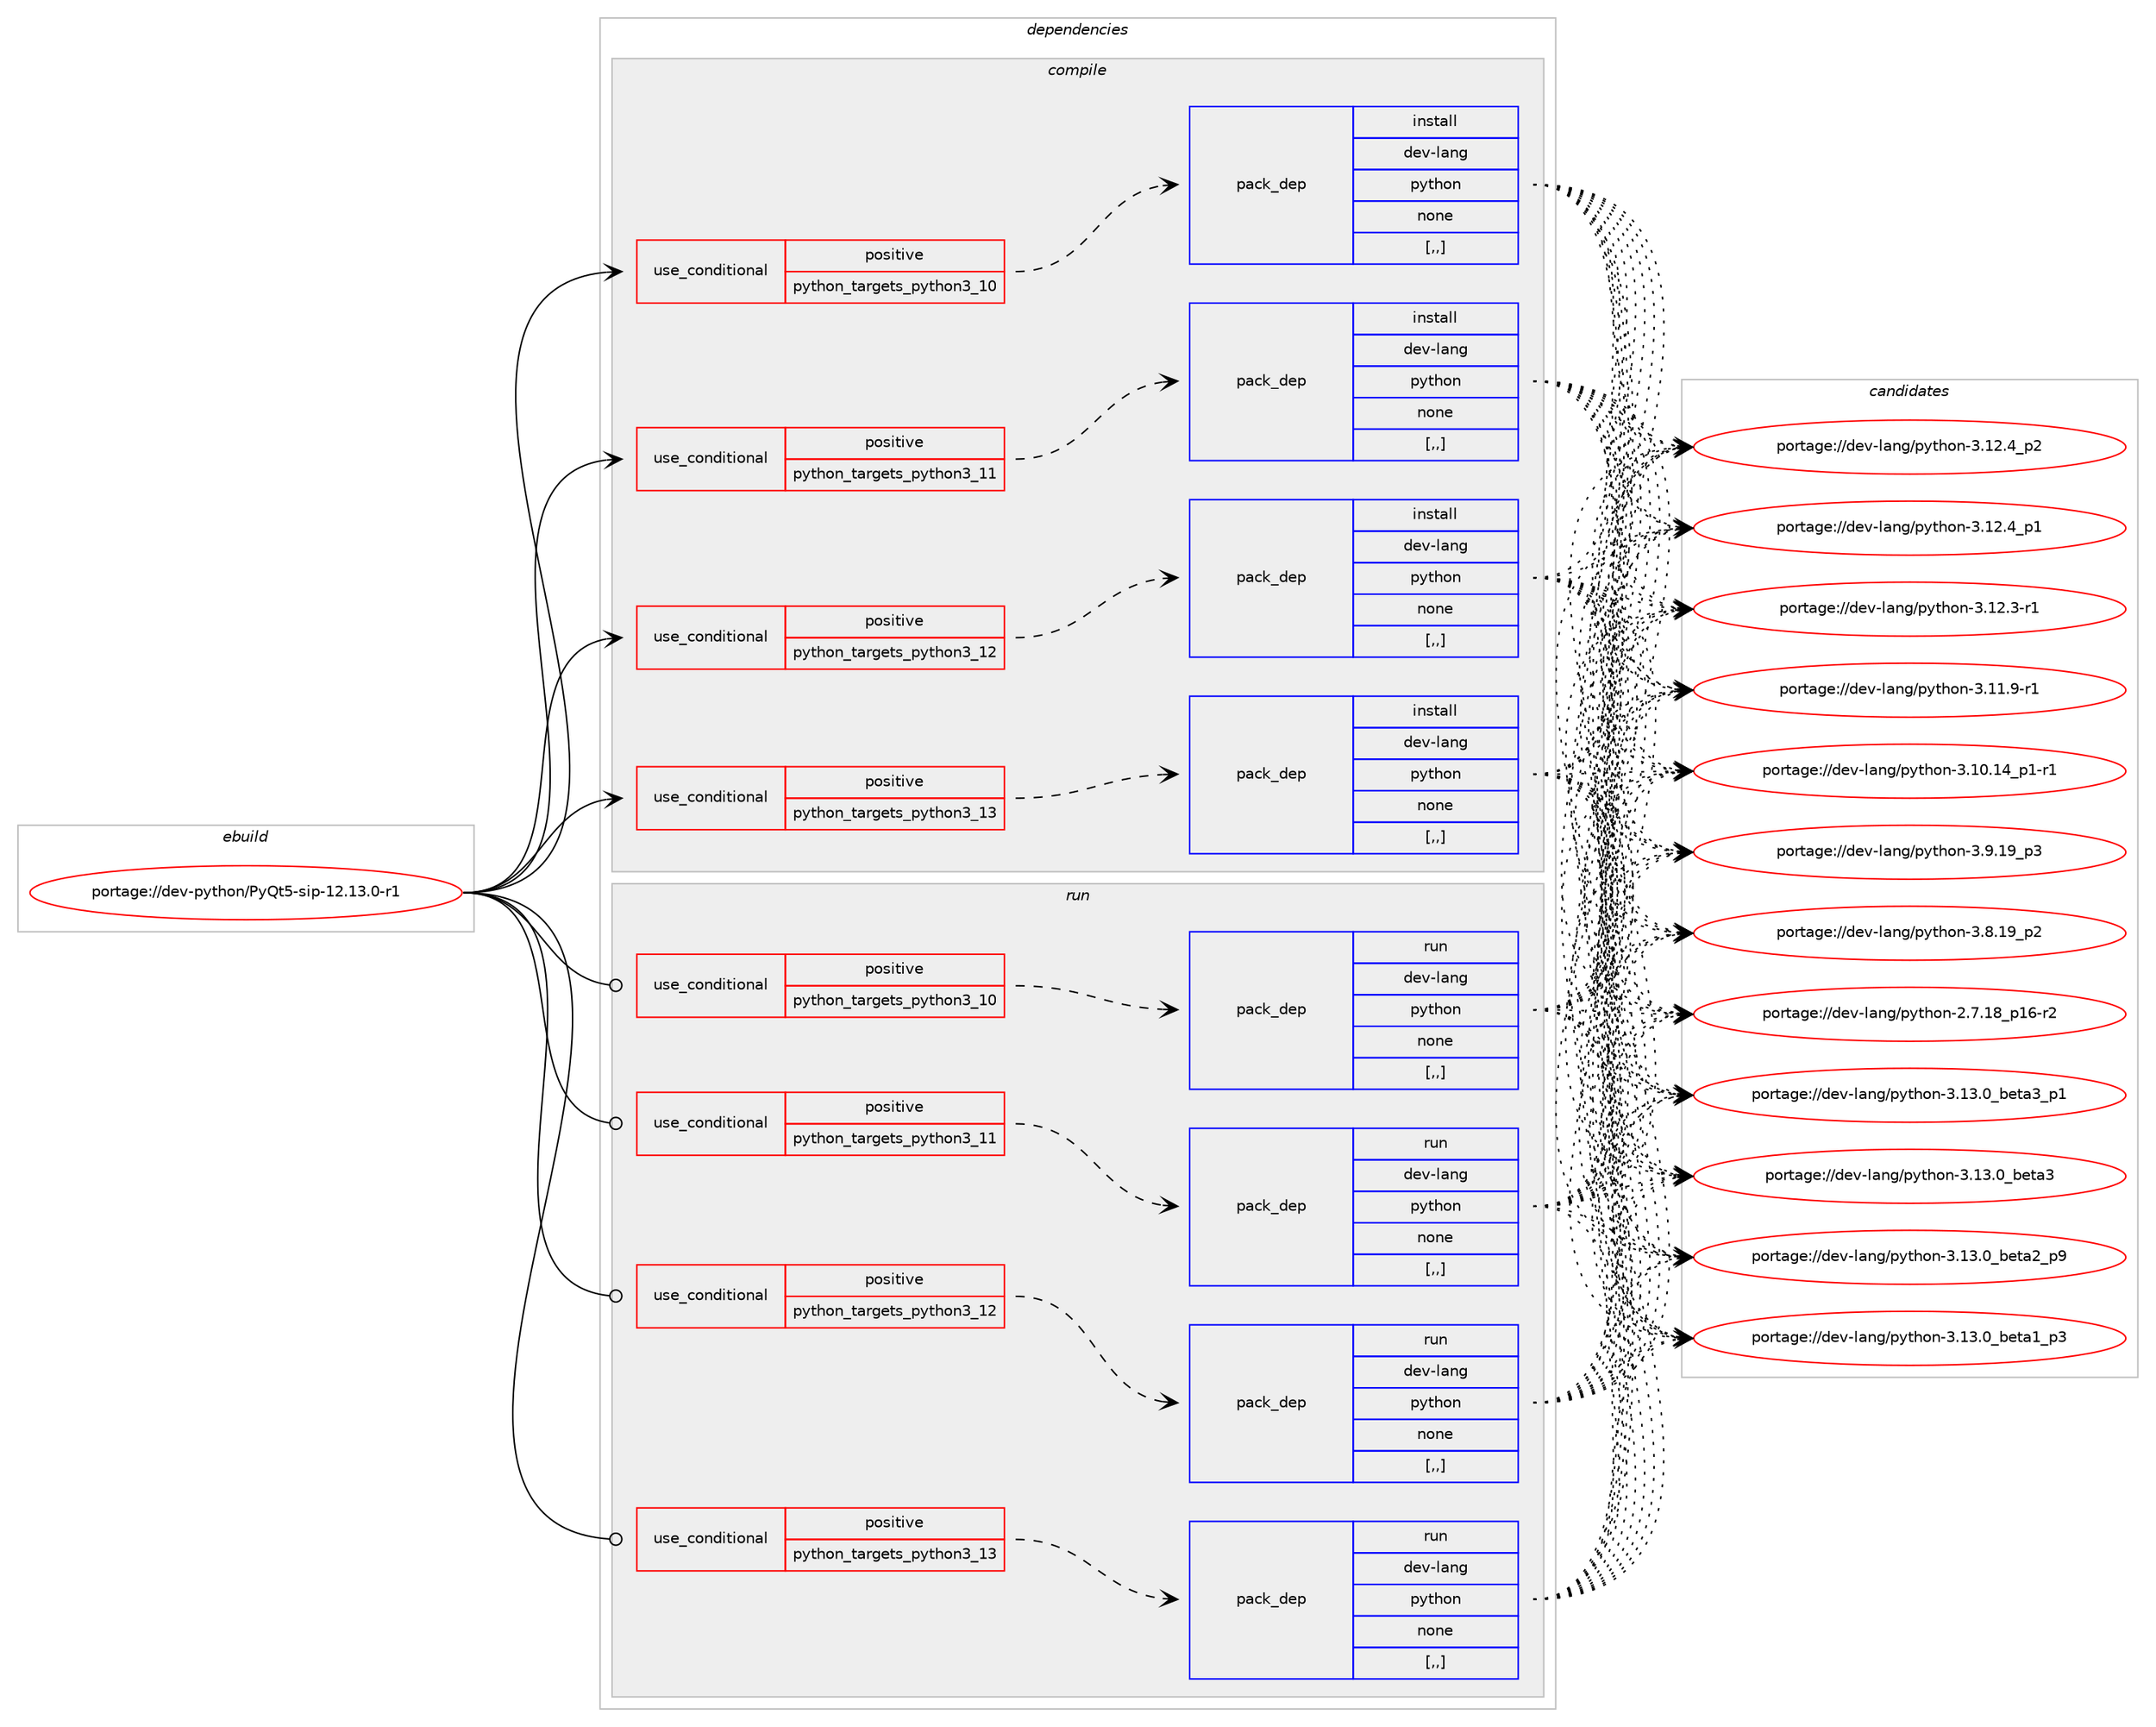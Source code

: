 digraph prolog {

# *************
# Graph options
# *************

newrank=true;
concentrate=true;
compound=true;
graph [rankdir=LR,fontname=Helvetica,fontsize=10,ranksep=1.5];#, ranksep=2.5, nodesep=0.2];
edge  [arrowhead=vee];
node  [fontname=Helvetica,fontsize=10];

# **********
# The ebuild
# **********

subgraph cluster_leftcol {
color=gray;
label=<<i>ebuild</i>>;
id [label="portage://dev-python/PyQt5-sip-12.13.0-r1", color=red, width=4, href="../dev-python/PyQt5-sip-12.13.0-r1.svg"];
}

# ****************
# The dependencies
# ****************

subgraph cluster_midcol {
color=gray;
label=<<i>dependencies</i>>;
subgraph cluster_compile {
fillcolor="#eeeeee";
style=filled;
label=<<i>compile</i>>;
subgraph cond30533 {
dependency140849 [label=<<TABLE BORDER="0" CELLBORDER="1" CELLSPACING="0" CELLPADDING="4"><TR><TD ROWSPAN="3" CELLPADDING="10">use_conditional</TD></TR><TR><TD>positive</TD></TR><TR><TD>python_targets_python3_10</TD></TR></TABLE>>, shape=none, color=red];
subgraph pack109074 {
dependency140850 [label=<<TABLE BORDER="0" CELLBORDER="1" CELLSPACING="0" CELLPADDING="4" WIDTH="220"><TR><TD ROWSPAN="6" CELLPADDING="30">pack_dep</TD></TR><TR><TD WIDTH="110">install</TD></TR><TR><TD>dev-lang</TD></TR><TR><TD>python</TD></TR><TR><TD>none</TD></TR><TR><TD>[,,]</TD></TR></TABLE>>, shape=none, color=blue];
}
dependency140849:e -> dependency140850:w [weight=20,style="dashed",arrowhead="vee"];
}
id:e -> dependency140849:w [weight=20,style="solid",arrowhead="vee"];
subgraph cond30534 {
dependency140851 [label=<<TABLE BORDER="0" CELLBORDER="1" CELLSPACING="0" CELLPADDING="4"><TR><TD ROWSPAN="3" CELLPADDING="10">use_conditional</TD></TR><TR><TD>positive</TD></TR><TR><TD>python_targets_python3_11</TD></TR></TABLE>>, shape=none, color=red];
subgraph pack109075 {
dependency140852 [label=<<TABLE BORDER="0" CELLBORDER="1" CELLSPACING="0" CELLPADDING="4" WIDTH="220"><TR><TD ROWSPAN="6" CELLPADDING="30">pack_dep</TD></TR><TR><TD WIDTH="110">install</TD></TR><TR><TD>dev-lang</TD></TR><TR><TD>python</TD></TR><TR><TD>none</TD></TR><TR><TD>[,,]</TD></TR></TABLE>>, shape=none, color=blue];
}
dependency140851:e -> dependency140852:w [weight=20,style="dashed",arrowhead="vee"];
}
id:e -> dependency140851:w [weight=20,style="solid",arrowhead="vee"];
subgraph cond30535 {
dependency140853 [label=<<TABLE BORDER="0" CELLBORDER="1" CELLSPACING="0" CELLPADDING="4"><TR><TD ROWSPAN="3" CELLPADDING="10">use_conditional</TD></TR><TR><TD>positive</TD></TR><TR><TD>python_targets_python3_12</TD></TR></TABLE>>, shape=none, color=red];
subgraph pack109076 {
dependency140854 [label=<<TABLE BORDER="0" CELLBORDER="1" CELLSPACING="0" CELLPADDING="4" WIDTH="220"><TR><TD ROWSPAN="6" CELLPADDING="30">pack_dep</TD></TR><TR><TD WIDTH="110">install</TD></TR><TR><TD>dev-lang</TD></TR><TR><TD>python</TD></TR><TR><TD>none</TD></TR><TR><TD>[,,]</TD></TR></TABLE>>, shape=none, color=blue];
}
dependency140853:e -> dependency140854:w [weight=20,style="dashed",arrowhead="vee"];
}
id:e -> dependency140853:w [weight=20,style="solid",arrowhead="vee"];
subgraph cond30536 {
dependency140855 [label=<<TABLE BORDER="0" CELLBORDER="1" CELLSPACING="0" CELLPADDING="4"><TR><TD ROWSPAN="3" CELLPADDING="10">use_conditional</TD></TR><TR><TD>positive</TD></TR><TR><TD>python_targets_python3_13</TD></TR></TABLE>>, shape=none, color=red];
subgraph pack109077 {
dependency140856 [label=<<TABLE BORDER="0" CELLBORDER="1" CELLSPACING="0" CELLPADDING="4" WIDTH="220"><TR><TD ROWSPAN="6" CELLPADDING="30">pack_dep</TD></TR><TR><TD WIDTH="110">install</TD></TR><TR><TD>dev-lang</TD></TR><TR><TD>python</TD></TR><TR><TD>none</TD></TR><TR><TD>[,,]</TD></TR></TABLE>>, shape=none, color=blue];
}
dependency140855:e -> dependency140856:w [weight=20,style="dashed",arrowhead="vee"];
}
id:e -> dependency140855:w [weight=20,style="solid",arrowhead="vee"];
}
subgraph cluster_compileandrun {
fillcolor="#eeeeee";
style=filled;
label=<<i>compile and run</i>>;
}
subgraph cluster_run {
fillcolor="#eeeeee";
style=filled;
label=<<i>run</i>>;
subgraph cond30537 {
dependency140857 [label=<<TABLE BORDER="0" CELLBORDER="1" CELLSPACING="0" CELLPADDING="4"><TR><TD ROWSPAN="3" CELLPADDING="10">use_conditional</TD></TR><TR><TD>positive</TD></TR><TR><TD>python_targets_python3_10</TD></TR></TABLE>>, shape=none, color=red];
subgraph pack109078 {
dependency140858 [label=<<TABLE BORDER="0" CELLBORDER="1" CELLSPACING="0" CELLPADDING="4" WIDTH="220"><TR><TD ROWSPAN="6" CELLPADDING="30">pack_dep</TD></TR><TR><TD WIDTH="110">run</TD></TR><TR><TD>dev-lang</TD></TR><TR><TD>python</TD></TR><TR><TD>none</TD></TR><TR><TD>[,,]</TD></TR></TABLE>>, shape=none, color=blue];
}
dependency140857:e -> dependency140858:w [weight=20,style="dashed",arrowhead="vee"];
}
id:e -> dependency140857:w [weight=20,style="solid",arrowhead="odot"];
subgraph cond30538 {
dependency140859 [label=<<TABLE BORDER="0" CELLBORDER="1" CELLSPACING="0" CELLPADDING="4"><TR><TD ROWSPAN="3" CELLPADDING="10">use_conditional</TD></TR><TR><TD>positive</TD></TR><TR><TD>python_targets_python3_11</TD></TR></TABLE>>, shape=none, color=red];
subgraph pack109079 {
dependency140860 [label=<<TABLE BORDER="0" CELLBORDER="1" CELLSPACING="0" CELLPADDING="4" WIDTH="220"><TR><TD ROWSPAN="6" CELLPADDING="30">pack_dep</TD></TR><TR><TD WIDTH="110">run</TD></TR><TR><TD>dev-lang</TD></TR><TR><TD>python</TD></TR><TR><TD>none</TD></TR><TR><TD>[,,]</TD></TR></TABLE>>, shape=none, color=blue];
}
dependency140859:e -> dependency140860:w [weight=20,style="dashed",arrowhead="vee"];
}
id:e -> dependency140859:w [weight=20,style="solid",arrowhead="odot"];
subgraph cond30539 {
dependency140861 [label=<<TABLE BORDER="0" CELLBORDER="1" CELLSPACING="0" CELLPADDING="4"><TR><TD ROWSPAN="3" CELLPADDING="10">use_conditional</TD></TR><TR><TD>positive</TD></TR><TR><TD>python_targets_python3_12</TD></TR></TABLE>>, shape=none, color=red];
subgraph pack109080 {
dependency140862 [label=<<TABLE BORDER="0" CELLBORDER="1" CELLSPACING="0" CELLPADDING="4" WIDTH="220"><TR><TD ROWSPAN="6" CELLPADDING="30">pack_dep</TD></TR><TR><TD WIDTH="110">run</TD></TR><TR><TD>dev-lang</TD></TR><TR><TD>python</TD></TR><TR><TD>none</TD></TR><TR><TD>[,,]</TD></TR></TABLE>>, shape=none, color=blue];
}
dependency140861:e -> dependency140862:w [weight=20,style="dashed",arrowhead="vee"];
}
id:e -> dependency140861:w [weight=20,style="solid",arrowhead="odot"];
subgraph cond30540 {
dependency140863 [label=<<TABLE BORDER="0" CELLBORDER="1" CELLSPACING="0" CELLPADDING="4"><TR><TD ROWSPAN="3" CELLPADDING="10">use_conditional</TD></TR><TR><TD>positive</TD></TR><TR><TD>python_targets_python3_13</TD></TR></TABLE>>, shape=none, color=red];
subgraph pack109081 {
dependency140864 [label=<<TABLE BORDER="0" CELLBORDER="1" CELLSPACING="0" CELLPADDING="4" WIDTH="220"><TR><TD ROWSPAN="6" CELLPADDING="30">pack_dep</TD></TR><TR><TD WIDTH="110">run</TD></TR><TR><TD>dev-lang</TD></TR><TR><TD>python</TD></TR><TR><TD>none</TD></TR><TR><TD>[,,]</TD></TR></TABLE>>, shape=none, color=blue];
}
dependency140863:e -> dependency140864:w [weight=20,style="dashed",arrowhead="vee"];
}
id:e -> dependency140863:w [weight=20,style="solid",arrowhead="odot"];
}
}

# **************
# The candidates
# **************

subgraph cluster_choices {
rank=same;
color=gray;
label=<<i>candidates</i>>;

subgraph choice109074 {
color=black;
nodesep=1;
choice10010111845108971101034711212111610411111045514649514648959810111697519511249 [label="portage://dev-lang/python-3.13.0_beta3_p1", color=red, width=4,href="../dev-lang/python-3.13.0_beta3_p1.svg"];
choice1001011184510897110103471121211161041111104551464951464895981011169751 [label="portage://dev-lang/python-3.13.0_beta3", color=red, width=4,href="../dev-lang/python-3.13.0_beta3.svg"];
choice10010111845108971101034711212111610411111045514649514648959810111697509511257 [label="portage://dev-lang/python-3.13.0_beta2_p9", color=red, width=4,href="../dev-lang/python-3.13.0_beta2_p9.svg"];
choice10010111845108971101034711212111610411111045514649514648959810111697499511251 [label="portage://dev-lang/python-3.13.0_beta1_p3", color=red, width=4,href="../dev-lang/python-3.13.0_beta1_p3.svg"];
choice100101118451089711010347112121116104111110455146495046529511250 [label="portage://dev-lang/python-3.12.4_p2", color=red, width=4,href="../dev-lang/python-3.12.4_p2.svg"];
choice100101118451089711010347112121116104111110455146495046529511249 [label="portage://dev-lang/python-3.12.4_p1", color=red, width=4,href="../dev-lang/python-3.12.4_p1.svg"];
choice100101118451089711010347112121116104111110455146495046514511449 [label="portage://dev-lang/python-3.12.3-r1", color=red, width=4,href="../dev-lang/python-3.12.3-r1.svg"];
choice100101118451089711010347112121116104111110455146494946574511449 [label="portage://dev-lang/python-3.11.9-r1", color=red, width=4,href="../dev-lang/python-3.11.9-r1.svg"];
choice100101118451089711010347112121116104111110455146494846495295112494511449 [label="portage://dev-lang/python-3.10.14_p1-r1", color=red, width=4,href="../dev-lang/python-3.10.14_p1-r1.svg"];
choice100101118451089711010347112121116104111110455146574649579511251 [label="portage://dev-lang/python-3.9.19_p3", color=red, width=4,href="../dev-lang/python-3.9.19_p3.svg"];
choice100101118451089711010347112121116104111110455146564649579511250 [label="portage://dev-lang/python-3.8.19_p2", color=red, width=4,href="../dev-lang/python-3.8.19_p2.svg"];
choice100101118451089711010347112121116104111110455046554649569511249544511450 [label="portage://dev-lang/python-2.7.18_p16-r2", color=red, width=4,href="../dev-lang/python-2.7.18_p16-r2.svg"];
dependency140850:e -> choice10010111845108971101034711212111610411111045514649514648959810111697519511249:w [style=dotted,weight="100"];
dependency140850:e -> choice1001011184510897110103471121211161041111104551464951464895981011169751:w [style=dotted,weight="100"];
dependency140850:e -> choice10010111845108971101034711212111610411111045514649514648959810111697509511257:w [style=dotted,weight="100"];
dependency140850:e -> choice10010111845108971101034711212111610411111045514649514648959810111697499511251:w [style=dotted,weight="100"];
dependency140850:e -> choice100101118451089711010347112121116104111110455146495046529511250:w [style=dotted,weight="100"];
dependency140850:e -> choice100101118451089711010347112121116104111110455146495046529511249:w [style=dotted,weight="100"];
dependency140850:e -> choice100101118451089711010347112121116104111110455146495046514511449:w [style=dotted,weight="100"];
dependency140850:e -> choice100101118451089711010347112121116104111110455146494946574511449:w [style=dotted,weight="100"];
dependency140850:e -> choice100101118451089711010347112121116104111110455146494846495295112494511449:w [style=dotted,weight="100"];
dependency140850:e -> choice100101118451089711010347112121116104111110455146574649579511251:w [style=dotted,weight="100"];
dependency140850:e -> choice100101118451089711010347112121116104111110455146564649579511250:w [style=dotted,weight="100"];
dependency140850:e -> choice100101118451089711010347112121116104111110455046554649569511249544511450:w [style=dotted,weight="100"];
}
subgraph choice109075 {
color=black;
nodesep=1;
choice10010111845108971101034711212111610411111045514649514648959810111697519511249 [label="portage://dev-lang/python-3.13.0_beta3_p1", color=red, width=4,href="../dev-lang/python-3.13.0_beta3_p1.svg"];
choice1001011184510897110103471121211161041111104551464951464895981011169751 [label="portage://dev-lang/python-3.13.0_beta3", color=red, width=4,href="../dev-lang/python-3.13.0_beta3.svg"];
choice10010111845108971101034711212111610411111045514649514648959810111697509511257 [label="portage://dev-lang/python-3.13.0_beta2_p9", color=red, width=4,href="../dev-lang/python-3.13.0_beta2_p9.svg"];
choice10010111845108971101034711212111610411111045514649514648959810111697499511251 [label="portage://dev-lang/python-3.13.0_beta1_p3", color=red, width=4,href="../dev-lang/python-3.13.0_beta1_p3.svg"];
choice100101118451089711010347112121116104111110455146495046529511250 [label="portage://dev-lang/python-3.12.4_p2", color=red, width=4,href="../dev-lang/python-3.12.4_p2.svg"];
choice100101118451089711010347112121116104111110455146495046529511249 [label="portage://dev-lang/python-3.12.4_p1", color=red, width=4,href="../dev-lang/python-3.12.4_p1.svg"];
choice100101118451089711010347112121116104111110455146495046514511449 [label="portage://dev-lang/python-3.12.3-r1", color=red, width=4,href="../dev-lang/python-3.12.3-r1.svg"];
choice100101118451089711010347112121116104111110455146494946574511449 [label="portage://dev-lang/python-3.11.9-r1", color=red, width=4,href="../dev-lang/python-3.11.9-r1.svg"];
choice100101118451089711010347112121116104111110455146494846495295112494511449 [label="portage://dev-lang/python-3.10.14_p1-r1", color=red, width=4,href="../dev-lang/python-3.10.14_p1-r1.svg"];
choice100101118451089711010347112121116104111110455146574649579511251 [label="portage://dev-lang/python-3.9.19_p3", color=red, width=4,href="../dev-lang/python-3.9.19_p3.svg"];
choice100101118451089711010347112121116104111110455146564649579511250 [label="portage://dev-lang/python-3.8.19_p2", color=red, width=4,href="../dev-lang/python-3.8.19_p2.svg"];
choice100101118451089711010347112121116104111110455046554649569511249544511450 [label="portage://dev-lang/python-2.7.18_p16-r2", color=red, width=4,href="../dev-lang/python-2.7.18_p16-r2.svg"];
dependency140852:e -> choice10010111845108971101034711212111610411111045514649514648959810111697519511249:w [style=dotted,weight="100"];
dependency140852:e -> choice1001011184510897110103471121211161041111104551464951464895981011169751:w [style=dotted,weight="100"];
dependency140852:e -> choice10010111845108971101034711212111610411111045514649514648959810111697509511257:w [style=dotted,weight="100"];
dependency140852:e -> choice10010111845108971101034711212111610411111045514649514648959810111697499511251:w [style=dotted,weight="100"];
dependency140852:e -> choice100101118451089711010347112121116104111110455146495046529511250:w [style=dotted,weight="100"];
dependency140852:e -> choice100101118451089711010347112121116104111110455146495046529511249:w [style=dotted,weight="100"];
dependency140852:e -> choice100101118451089711010347112121116104111110455146495046514511449:w [style=dotted,weight="100"];
dependency140852:e -> choice100101118451089711010347112121116104111110455146494946574511449:w [style=dotted,weight="100"];
dependency140852:e -> choice100101118451089711010347112121116104111110455146494846495295112494511449:w [style=dotted,weight="100"];
dependency140852:e -> choice100101118451089711010347112121116104111110455146574649579511251:w [style=dotted,weight="100"];
dependency140852:e -> choice100101118451089711010347112121116104111110455146564649579511250:w [style=dotted,weight="100"];
dependency140852:e -> choice100101118451089711010347112121116104111110455046554649569511249544511450:w [style=dotted,weight="100"];
}
subgraph choice109076 {
color=black;
nodesep=1;
choice10010111845108971101034711212111610411111045514649514648959810111697519511249 [label="portage://dev-lang/python-3.13.0_beta3_p1", color=red, width=4,href="../dev-lang/python-3.13.0_beta3_p1.svg"];
choice1001011184510897110103471121211161041111104551464951464895981011169751 [label="portage://dev-lang/python-3.13.0_beta3", color=red, width=4,href="../dev-lang/python-3.13.0_beta3.svg"];
choice10010111845108971101034711212111610411111045514649514648959810111697509511257 [label="portage://dev-lang/python-3.13.0_beta2_p9", color=red, width=4,href="../dev-lang/python-3.13.0_beta2_p9.svg"];
choice10010111845108971101034711212111610411111045514649514648959810111697499511251 [label="portage://dev-lang/python-3.13.0_beta1_p3", color=red, width=4,href="../dev-lang/python-3.13.0_beta1_p3.svg"];
choice100101118451089711010347112121116104111110455146495046529511250 [label="portage://dev-lang/python-3.12.4_p2", color=red, width=4,href="../dev-lang/python-3.12.4_p2.svg"];
choice100101118451089711010347112121116104111110455146495046529511249 [label="portage://dev-lang/python-3.12.4_p1", color=red, width=4,href="../dev-lang/python-3.12.4_p1.svg"];
choice100101118451089711010347112121116104111110455146495046514511449 [label="portage://dev-lang/python-3.12.3-r1", color=red, width=4,href="../dev-lang/python-3.12.3-r1.svg"];
choice100101118451089711010347112121116104111110455146494946574511449 [label="portage://dev-lang/python-3.11.9-r1", color=red, width=4,href="../dev-lang/python-3.11.9-r1.svg"];
choice100101118451089711010347112121116104111110455146494846495295112494511449 [label="portage://dev-lang/python-3.10.14_p1-r1", color=red, width=4,href="../dev-lang/python-3.10.14_p1-r1.svg"];
choice100101118451089711010347112121116104111110455146574649579511251 [label="portage://dev-lang/python-3.9.19_p3", color=red, width=4,href="../dev-lang/python-3.9.19_p3.svg"];
choice100101118451089711010347112121116104111110455146564649579511250 [label="portage://dev-lang/python-3.8.19_p2", color=red, width=4,href="../dev-lang/python-3.8.19_p2.svg"];
choice100101118451089711010347112121116104111110455046554649569511249544511450 [label="portage://dev-lang/python-2.7.18_p16-r2", color=red, width=4,href="../dev-lang/python-2.7.18_p16-r2.svg"];
dependency140854:e -> choice10010111845108971101034711212111610411111045514649514648959810111697519511249:w [style=dotted,weight="100"];
dependency140854:e -> choice1001011184510897110103471121211161041111104551464951464895981011169751:w [style=dotted,weight="100"];
dependency140854:e -> choice10010111845108971101034711212111610411111045514649514648959810111697509511257:w [style=dotted,weight="100"];
dependency140854:e -> choice10010111845108971101034711212111610411111045514649514648959810111697499511251:w [style=dotted,weight="100"];
dependency140854:e -> choice100101118451089711010347112121116104111110455146495046529511250:w [style=dotted,weight="100"];
dependency140854:e -> choice100101118451089711010347112121116104111110455146495046529511249:w [style=dotted,weight="100"];
dependency140854:e -> choice100101118451089711010347112121116104111110455146495046514511449:w [style=dotted,weight="100"];
dependency140854:e -> choice100101118451089711010347112121116104111110455146494946574511449:w [style=dotted,weight="100"];
dependency140854:e -> choice100101118451089711010347112121116104111110455146494846495295112494511449:w [style=dotted,weight="100"];
dependency140854:e -> choice100101118451089711010347112121116104111110455146574649579511251:w [style=dotted,weight="100"];
dependency140854:e -> choice100101118451089711010347112121116104111110455146564649579511250:w [style=dotted,weight="100"];
dependency140854:e -> choice100101118451089711010347112121116104111110455046554649569511249544511450:w [style=dotted,weight="100"];
}
subgraph choice109077 {
color=black;
nodesep=1;
choice10010111845108971101034711212111610411111045514649514648959810111697519511249 [label="portage://dev-lang/python-3.13.0_beta3_p1", color=red, width=4,href="../dev-lang/python-3.13.0_beta3_p1.svg"];
choice1001011184510897110103471121211161041111104551464951464895981011169751 [label="portage://dev-lang/python-3.13.0_beta3", color=red, width=4,href="../dev-lang/python-3.13.0_beta3.svg"];
choice10010111845108971101034711212111610411111045514649514648959810111697509511257 [label="portage://dev-lang/python-3.13.0_beta2_p9", color=red, width=4,href="../dev-lang/python-3.13.0_beta2_p9.svg"];
choice10010111845108971101034711212111610411111045514649514648959810111697499511251 [label="portage://dev-lang/python-3.13.0_beta1_p3", color=red, width=4,href="../dev-lang/python-3.13.0_beta1_p3.svg"];
choice100101118451089711010347112121116104111110455146495046529511250 [label="portage://dev-lang/python-3.12.4_p2", color=red, width=4,href="../dev-lang/python-3.12.4_p2.svg"];
choice100101118451089711010347112121116104111110455146495046529511249 [label="portage://dev-lang/python-3.12.4_p1", color=red, width=4,href="../dev-lang/python-3.12.4_p1.svg"];
choice100101118451089711010347112121116104111110455146495046514511449 [label="portage://dev-lang/python-3.12.3-r1", color=red, width=4,href="../dev-lang/python-3.12.3-r1.svg"];
choice100101118451089711010347112121116104111110455146494946574511449 [label="portage://dev-lang/python-3.11.9-r1", color=red, width=4,href="../dev-lang/python-3.11.9-r1.svg"];
choice100101118451089711010347112121116104111110455146494846495295112494511449 [label="portage://dev-lang/python-3.10.14_p1-r1", color=red, width=4,href="../dev-lang/python-3.10.14_p1-r1.svg"];
choice100101118451089711010347112121116104111110455146574649579511251 [label="portage://dev-lang/python-3.9.19_p3", color=red, width=4,href="../dev-lang/python-3.9.19_p3.svg"];
choice100101118451089711010347112121116104111110455146564649579511250 [label="portage://dev-lang/python-3.8.19_p2", color=red, width=4,href="../dev-lang/python-3.8.19_p2.svg"];
choice100101118451089711010347112121116104111110455046554649569511249544511450 [label="portage://dev-lang/python-2.7.18_p16-r2", color=red, width=4,href="../dev-lang/python-2.7.18_p16-r2.svg"];
dependency140856:e -> choice10010111845108971101034711212111610411111045514649514648959810111697519511249:w [style=dotted,weight="100"];
dependency140856:e -> choice1001011184510897110103471121211161041111104551464951464895981011169751:w [style=dotted,weight="100"];
dependency140856:e -> choice10010111845108971101034711212111610411111045514649514648959810111697509511257:w [style=dotted,weight="100"];
dependency140856:e -> choice10010111845108971101034711212111610411111045514649514648959810111697499511251:w [style=dotted,weight="100"];
dependency140856:e -> choice100101118451089711010347112121116104111110455146495046529511250:w [style=dotted,weight="100"];
dependency140856:e -> choice100101118451089711010347112121116104111110455146495046529511249:w [style=dotted,weight="100"];
dependency140856:e -> choice100101118451089711010347112121116104111110455146495046514511449:w [style=dotted,weight="100"];
dependency140856:e -> choice100101118451089711010347112121116104111110455146494946574511449:w [style=dotted,weight="100"];
dependency140856:e -> choice100101118451089711010347112121116104111110455146494846495295112494511449:w [style=dotted,weight="100"];
dependency140856:e -> choice100101118451089711010347112121116104111110455146574649579511251:w [style=dotted,weight="100"];
dependency140856:e -> choice100101118451089711010347112121116104111110455146564649579511250:w [style=dotted,weight="100"];
dependency140856:e -> choice100101118451089711010347112121116104111110455046554649569511249544511450:w [style=dotted,weight="100"];
}
subgraph choice109078 {
color=black;
nodesep=1;
choice10010111845108971101034711212111610411111045514649514648959810111697519511249 [label="portage://dev-lang/python-3.13.0_beta3_p1", color=red, width=4,href="../dev-lang/python-3.13.0_beta3_p1.svg"];
choice1001011184510897110103471121211161041111104551464951464895981011169751 [label="portage://dev-lang/python-3.13.0_beta3", color=red, width=4,href="../dev-lang/python-3.13.0_beta3.svg"];
choice10010111845108971101034711212111610411111045514649514648959810111697509511257 [label="portage://dev-lang/python-3.13.0_beta2_p9", color=red, width=4,href="../dev-lang/python-3.13.0_beta2_p9.svg"];
choice10010111845108971101034711212111610411111045514649514648959810111697499511251 [label="portage://dev-lang/python-3.13.0_beta1_p3", color=red, width=4,href="../dev-lang/python-3.13.0_beta1_p3.svg"];
choice100101118451089711010347112121116104111110455146495046529511250 [label="portage://dev-lang/python-3.12.4_p2", color=red, width=4,href="../dev-lang/python-3.12.4_p2.svg"];
choice100101118451089711010347112121116104111110455146495046529511249 [label="portage://dev-lang/python-3.12.4_p1", color=red, width=4,href="../dev-lang/python-3.12.4_p1.svg"];
choice100101118451089711010347112121116104111110455146495046514511449 [label="portage://dev-lang/python-3.12.3-r1", color=red, width=4,href="../dev-lang/python-3.12.3-r1.svg"];
choice100101118451089711010347112121116104111110455146494946574511449 [label="portage://dev-lang/python-3.11.9-r1", color=red, width=4,href="../dev-lang/python-3.11.9-r1.svg"];
choice100101118451089711010347112121116104111110455146494846495295112494511449 [label="portage://dev-lang/python-3.10.14_p1-r1", color=red, width=4,href="../dev-lang/python-3.10.14_p1-r1.svg"];
choice100101118451089711010347112121116104111110455146574649579511251 [label="portage://dev-lang/python-3.9.19_p3", color=red, width=4,href="../dev-lang/python-3.9.19_p3.svg"];
choice100101118451089711010347112121116104111110455146564649579511250 [label="portage://dev-lang/python-3.8.19_p2", color=red, width=4,href="../dev-lang/python-3.8.19_p2.svg"];
choice100101118451089711010347112121116104111110455046554649569511249544511450 [label="portage://dev-lang/python-2.7.18_p16-r2", color=red, width=4,href="../dev-lang/python-2.7.18_p16-r2.svg"];
dependency140858:e -> choice10010111845108971101034711212111610411111045514649514648959810111697519511249:w [style=dotted,weight="100"];
dependency140858:e -> choice1001011184510897110103471121211161041111104551464951464895981011169751:w [style=dotted,weight="100"];
dependency140858:e -> choice10010111845108971101034711212111610411111045514649514648959810111697509511257:w [style=dotted,weight="100"];
dependency140858:e -> choice10010111845108971101034711212111610411111045514649514648959810111697499511251:w [style=dotted,weight="100"];
dependency140858:e -> choice100101118451089711010347112121116104111110455146495046529511250:w [style=dotted,weight="100"];
dependency140858:e -> choice100101118451089711010347112121116104111110455146495046529511249:w [style=dotted,weight="100"];
dependency140858:e -> choice100101118451089711010347112121116104111110455146495046514511449:w [style=dotted,weight="100"];
dependency140858:e -> choice100101118451089711010347112121116104111110455146494946574511449:w [style=dotted,weight="100"];
dependency140858:e -> choice100101118451089711010347112121116104111110455146494846495295112494511449:w [style=dotted,weight="100"];
dependency140858:e -> choice100101118451089711010347112121116104111110455146574649579511251:w [style=dotted,weight="100"];
dependency140858:e -> choice100101118451089711010347112121116104111110455146564649579511250:w [style=dotted,weight="100"];
dependency140858:e -> choice100101118451089711010347112121116104111110455046554649569511249544511450:w [style=dotted,weight="100"];
}
subgraph choice109079 {
color=black;
nodesep=1;
choice10010111845108971101034711212111610411111045514649514648959810111697519511249 [label="portage://dev-lang/python-3.13.0_beta3_p1", color=red, width=4,href="../dev-lang/python-3.13.0_beta3_p1.svg"];
choice1001011184510897110103471121211161041111104551464951464895981011169751 [label="portage://dev-lang/python-3.13.0_beta3", color=red, width=4,href="../dev-lang/python-3.13.0_beta3.svg"];
choice10010111845108971101034711212111610411111045514649514648959810111697509511257 [label="portage://dev-lang/python-3.13.0_beta2_p9", color=red, width=4,href="../dev-lang/python-3.13.0_beta2_p9.svg"];
choice10010111845108971101034711212111610411111045514649514648959810111697499511251 [label="portage://dev-lang/python-3.13.0_beta1_p3", color=red, width=4,href="../dev-lang/python-3.13.0_beta1_p3.svg"];
choice100101118451089711010347112121116104111110455146495046529511250 [label="portage://dev-lang/python-3.12.4_p2", color=red, width=4,href="../dev-lang/python-3.12.4_p2.svg"];
choice100101118451089711010347112121116104111110455146495046529511249 [label="portage://dev-lang/python-3.12.4_p1", color=red, width=4,href="../dev-lang/python-3.12.4_p1.svg"];
choice100101118451089711010347112121116104111110455146495046514511449 [label="portage://dev-lang/python-3.12.3-r1", color=red, width=4,href="../dev-lang/python-3.12.3-r1.svg"];
choice100101118451089711010347112121116104111110455146494946574511449 [label="portage://dev-lang/python-3.11.9-r1", color=red, width=4,href="../dev-lang/python-3.11.9-r1.svg"];
choice100101118451089711010347112121116104111110455146494846495295112494511449 [label="portage://dev-lang/python-3.10.14_p1-r1", color=red, width=4,href="../dev-lang/python-3.10.14_p1-r1.svg"];
choice100101118451089711010347112121116104111110455146574649579511251 [label="portage://dev-lang/python-3.9.19_p3", color=red, width=4,href="../dev-lang/python-3.9.19_p3.svg"];
choice100101118451089711010347112121116104111110455146564649579511250 [label="portage://dev-lang/python-3.8.19_p2", color=red, width=4,href="../dev-lang/python-3.8.19_p2.svg"];
choice100101118451089711010347112121116104111110455046554649569511249544511450 [label="portage://dev-lang/python-2.7.18_p16-r2", color=red, width=4,href="../dev-lang/python-2.7.18_p16-r2.svg"];
dependency140860:e -> choice10010111845108971101034711212111610411111045514649514648959810111697519511249:w [style=dotted,weight="100"];
dependency140860:e -> choice1001011184510897110103471121211161041111104551464951464895981011169751:w [style=dotted,weight="100"];
dependency140860:e -> choice10010111845108971101034711212111610411111045514649514648959810111697509511257:w [style=dotted,weight="100"];
dependency140860:e -> choice10010111845108971101034711212111610411111045514649514648959810111697499511251:w [style=dotted,weight="100"];
dependency140860:e -> choice100101118451089711010347112121116104111110455146495046529511250:w [style=dotted,weight="100"];
dependency140860:e -> choice100101118451089711010347112121116104111110455146495046529511249:w [style=dotted,weight="100"];
dependency140860:e -> choice100101118451089711010347112121116104111110455146495046514511449:w [style=dotted,weight="100"];
dependency140860:e -> choice100101118451089711010347112121116104111110455146494946574511449:w [style=dotted,weight="100"];
dependency140860:e -> choice100101118451089711010347112121116104111110455146494846495295112494511449:w [style=dotted,weight="100"];
dependency140860:e -> choice100101118451089711010347112121116104111110455146574649579511251:w [style=dotted,weight="100"];
dependency140860:e -> choice100101118451089711010347112121116104111110455146564649579511250:w [style=dotted,weight="100"];
dependency140860:e -> choice100101118451089711010347112121116104111110455046554649569511249544511450:w [style=dotted,weight="100"];
}
subgraph choice109080 {
color=black;
nodesep=1;
choice10010111845108971101034711212111610411111045514649514648959810111697519511249 [label="portage://dev-lang/python-3.13.0_beta3_p1", color=red, width=4,href="../dev-lang/python-3.13.0_beta3_p1.svg"];
choice1001011184510897110103471121211161041111104551464951464895981011169751 [label="portage://dev-lang/python-3.13.0_beta3", color=red, width=4,href="../dev-lang/python-3.13.0_beta3.svg"];
choice10010111845108971101034711212111610411111045514649514648959810111697509511257 [label="portage://dev-lang/python-3.13.0_beta2_p9", color=red, width=4,href="../dev-lang/python-3.13.0_beta2_p9.svg"];
choice10010111845108971101034711212111610411111045514649514648959810111697499511251 [label="portage://dev-lang/python-3.13.0_beta1_p3", color=red, width=4,href="../dev-lang/python-3.13.0_beta1_p3.svg"];
choice100101118451089711010347112121116104111110455146495046529511250 [label="portage://dev-lang/python-3.12.4_p2", color=red, width=4,href="../dev-lang/python-3.12.4_p2.svg"];
choice100101118451089711010347112121116104111110455146495046529511249 [label="portage://dev-lang/python-3.12.4_p1", color=red, width=4,href="../dev-lang/python-3.12.4_p1.svg"];
choice100101118451089711010347112121116104111110455146495046514511449 [label="portage://dev-lang/python-3.12.3-r1", color=red, width=4,href="../dev-lang/python-3.12.3-r1.svg"];
choice100101118451089711010347112121116104111110455146494946574511449 [label="portage://dev-lang/python-3.11.9-r1", color=red, width=4,href="../dev-lang/python-3.11.9-r1.svg"];
choice100101118451089711010347112121116104111110455146494846495295112494511449 [label="portage://dev-lang/python-3.10.14_p1-r1", color=red, width=4,href="../dev-lang/python-3.10.14_p1-r1.svg"];
choice100101118451089711010347112121116104111110455146574649579511251 [label="portage://dev-lang/python-3.9.19_p3", color=red, width=4,href="../dev-lang/python-3.9.19_p3.svg"];
choice100101118451089711010347112121116104111110455146564649579511250 [label="portage://dev-lang/python-3.8.19_p2", color=red, width=4,href="../dev-lang/python-3.8.19_p2.svg"];
choice100101118451089711010347112121116104111110455046554649569511249544511450 [label="portage://dev-lang/python-2.7.18_p16-r2", color=red, width=4,href="../dev-lang/python-2.7.18_p16-r2.svg"];
dependency140862:e -> choice10010111845108971101034711212111610411111045514649514648959810111697519511249:w [style=dotted,weight="100"];
dependency140862:e -> choice1001011184510897110103471121211161041111104551464951464895981011169751:w [style=dotted,weight="100"];
dependency140862:e -> choice10010111845108971101034711212111610411111045514649514648959810111697509511257:w [style=dotted,weight="100"];
dependency140862:e -> choice10010111845108971101034711212111610411111045514649514648959810111697499511251:w [style=dotted,weight="100"];
dependency140862:e -> choice100101118451089711010347112121116104111110455146495046529511250:w [style=dotted,weight="100"];
dependency140862:e -> choice100101118451089711010347112121116104111110455146495046529511249:w [style=dotted,weight="100"];
dependency140862:e -> choice100101118451089711010347112121116104111110455146495046514511449:w [style=dotted,weight="100"];
dependency140862:e -> choice100101118451089711010347112121116104111110455146494946574511449:w [style=dotted,weight="100"];
dependency140862:e -> choice100101118451089711010347112121116104111110455146494846495295112494511449:w [style=dotted,weight="100"];
dependency140862:e -> choice100101118451089711010347112121116104111110455146574649579511251:w [style=dotted,weight="100"];
dependency140862:e -> choice100101118451089711010347112121116104111110455146564649579511250:w [style=dotted,weight="100"];
dependency140862:e -> choice100101118451089711010347112121116104111110455046554649569511249544511450:w [style=dotted,weight="100"];
}
subgraph choice109081 {
color=black;
nodesep=1;
choice10010111845108971101034711212111610411111045514649514648959810111697519511249 [label="portage://dev-lang/python-3.13.0_beta3_p1", color=red, width=4,href="../dev-lang/python-3.13.0_beta3_p1.svg"];
choice1001011184510897110103471121211161041111104551464951464895981011169751 [label="portage://dev-lang/python-3.13.0_beta3", color=red, width=4,href="../dev-lang/python-3.13.0_beta3.svg"];
choice10010111845108971101034711212111610411111045514649514648959810111697509511257 [label="portage://dev-lang/python-3.13.0_beta2_p9", color=red, width=4,href="../dev-lang/python-3.13.0_beta2_p9.svg"];
choice10010111845108971101034711212111610411111045514649514648959810111697499511251 [label="portage://dev-lang/python-3.13.0_beta1_p3", color=red, width=4,href="../dev-lang/python-3.13.0_beta1_p3.svg"];
choice100101118451089711010347112121116104111110455146495046529511250 [label="portage://dev-lang/python-3.12.4_p2", color=red, width=4,href="../dev-lang/python-3.12.4_p2.svg"];
choice100101118451089711010347112121116104111110455146495046529511249 [label="portage://dev-lang/python-3.12.4_p1", color=red, width=4,href="../dev-lang/python-3.12.4_p1.svg"];
choice100101118451089711010347112121116104111110455146495046514511449 [label="portage://dev-lang/python-3.12.3-r1", color=red, width=4,href="../dev-lang/python-3.12.3-r1.svg"];
choice100101118451089711010347112121116104111110455146494946574511449 [label="portage://dev-lang/python-3.11.9-r1", color=red, width=4,href="../dev-lang/python-3.11.9-r1.svg"];
choice100101118451089711010347112121116104111110455146494846495295112494511449 [label="portage://dev-lang/python-3.10.14_p1-r1", color=red, width=4,href="../dev-lang/python-3.10.14_p1-r1.svg"];
choice100101118451089711010347112121116104111110455146574649579511251 [label="portage://dev-lang/python-3.9.19_p3", color=red, width=4,href="../dev-lang/python-3.9.19_p3.svg"];
choice100101118451089711010347112121116104111110455146564649579511250 [label="portage://dev-lang/python-3.8.19_p2", color=red, width=4,href="../dev-lang/python-3.8.19_p2.svg"];
choice100101118451089711010347112121116104111110455046554649569511249544511450 [label="portage://dev-lang/python-2.7.18_p16-r2", color=red, width=4,href="../dev-lang/python-2.7.18_p16-r2.svg"];
dependency140864:e -> choice10010111845108971101034711212111610411111045514649514648959810111697519511249:w [style=dotted,weight="100"];
dependency140864:e -> choice1001011184510897110103471121211161041111104551464951464895981011169751:w [style=dotted,weight="100"];
dependency140864:e -> choice10010111845108971101034711212111610411111045514649514648959810111697509511257:w [style=dotted,weight="100"];
dependency140864:e -> choice10010111845108971101034711212111610411111045514649514648959810111697499511251:w [style=dotted,weight="100"];
dependency140864:e -> choice100101118451089711010347112121116104111110455146495046529511250:w [style=dotted,weight="100"];
dependency140864:e -> choice100101118451089711010347112121116104111110455146495046529511249:w [style=dotted,weight="100"];
dependency140864:e -> choice100101118451089711010347112121116104111110455146495046514511449:w [style=dotted,weight="100"];
dependency140864:e -> choice100101118451089711010347112121116104111110455146494946574511449:w [style=dotted,weight="100"];
dependency140864:e -> choice100101118451089711010347112121116104111110455146494846495295112494511449:w [style=dotted,weight="100"];
dependency140864:e -> choice100101118451089711010347112121116104111110455146574649579511251:w [style=dotted,weight="100"];
dependency140864:e -> choice100101118451089711010347112121116104111110455146564649579511250:w [style=dotted,weight="100"];
dependency140864:e -> choice100101118451089711010347112121116104111110455046554649569511249544511450:w [style=dotted,weight="100"];
}
}

}
